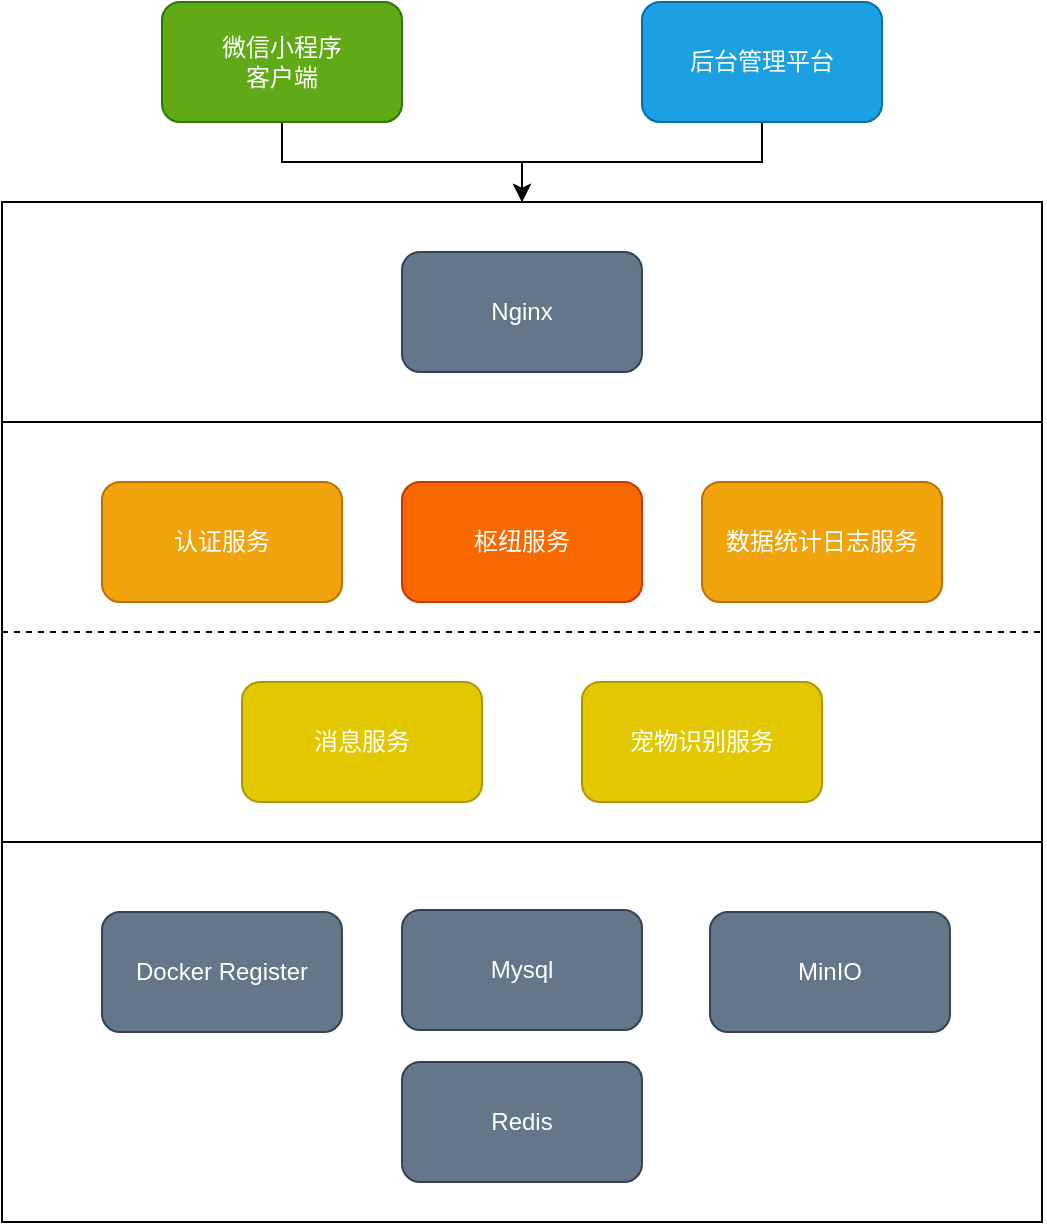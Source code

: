 <mxfile>
    <diagram id="sEGNS3sx_ChaHR2Ex1l1" name="第 1 页">
        <mxGraphModel dx="607" dy="680" grid="1" gridSize="10" guides="1" tooltips="1" connect="1" arrows="1" fold="1" page="1" pageScale="1" pageWidth="827" pageHeight="1169" math="0" shadow="0">
            <root>
                <mxCell id="0"/>
                <mxCell id="1" parent="0"/>
                <mxCell id="2" value="" style="rounded=0;whiteSpace=wrap;html=1;" parent="1" vertex="1">
                    <mxGeometry x="60" y="310" width="520" height="210" as="geometry"/>
                </mxCell>
                <mxCell id="52" style="edgeStyle=orthogonalEdgeStyle;rounded=0;jumpStyle=gap;orthogonalLoop=1;jettySize=auto;html=1;exitX=0.5;exitY=1;exitDx=0;exitDy=0;" parent="1" source="4" target="23" edge="1">
                    <mxGeometry relative="1" as="geometry"/>
                </mxCell>
                <mxCell id="4" value="微信小程序&lt;br&gt;客户端" style="rounded=1;whiteSpace=wrap;html=1;fillColor=#60a917;strokeColor=#2D7600;fontColor=#ffffff;" parent="1" vertex="1">
                    <mxGeometry x="140" y="100" width="120" height="60" as="geometry"/>
                </mxCell>
                <mxCell id="8" value="枢纽服务" style="rounded=1;whiteSpace=wrap;html=1;fillColor=#fa6800;strokeColor=#C73500;fontColor=#ffffff;" parent="1" vertex="1">
                    <mxGeometry x="260" y="340" width="120" height="60" as="geometry"/>
                </mxCell>
                <mxCell id="12" value="数据统计日志服务" style="rounded=1;whiteSpace=wrap;html=1;fillColor=#f0a30a;strokeColor=#BD7000;fontColor=#ffffff;" parent="1" vertex="1">
                    <mxGeometry x="410" y="340" width="120" height="60" as="geometry"/>
                </mxCell>
                <mxCell id="14" value="宠物识别服务" style="rounded=1;whiteSpace=wrap;html=1;fillColor=#e3c800;strokeColor=#B09500;fontColor=#ffffff;" parent="1" vertex="1">
                    <mxGeometry x="350" y="440" width="120" height="60" as="geometry"/>
                </mxCell>
                <mxCell id="18" value="" style="rounded=0;whiteSpace=wrap;html=1;" parent="1" vertex="1">
                    <mxGeometry x="60" y="520" width="520" height="190" as="geometry"/>
                </mxCell>
                <mxCell id="19" value="Docker Register" style="rounded=1;whiteSpace=wrap;html=1;fillColor=#647687;strokeColor=#314354;fontColor=#ffffff;" parent="1" vertex="1">
                    <mxGeometry x="110" y="555" width="120" height="60" as="geometry"/>
                </mxCell>
                <mxCell id="20" value="Mysql" style="rounded=1;whiteSpace=wrap;html=1;fillColor=#647687;strokeColor=#314354;fontColor=#ffffff;" parent="1" vertex="1">
                    <mxGeometry x="260" y="554" width="120" height="60" as="geometry"/>
                </mxCell>
                <mxCell id="21" value="MinIO" style="rounded=1;whiteSpace=wrap;html=1;fillColor=#647687;strokeColor=#314354;fontColor=#ffffff;" parent="1" vertex="1">
                    <mxGeometry x="414" y="555" width="120" height="60" as="geometry"/>
                </mxCell>
                <mxCell id="22" value="Redis" style="rounded=1;whiteSpace=wrap;html=1;fillColor=#647687;strokeColor=#314354;fontColor=#ffffff;" parent="1" vertex="1">
                    <mxGeometry x="260" y="630" width="120" height="60" as="geometry"/>
                </mxCell>
                <mxCell id="23" value="" style="rounded=0;whiteSpace=wrap;html=1;" parent="1" vertex="1">
                    <mxGeometry x="60" y="200" width="520" height="110" as="geometry"/>
                </mxCell>
                <mxCell id="6" value="Nginx" style="rounded=1;whiteSpace=wrap;html=1;fillColor=#647687;strokeColor=#314354;fontColor=#ffffff;" parent="1" vertex="1">
                    <mxGeometry x="260" y="225" width="120" height="60" as="geometry"/>
                </mxCell>
                <mxCell id="24" value="认证服务" style="rounded=1;whiteSpace=wrap;html=1;fillColor=#f0a30a;strokeColor=#BD7000;fontColor=#ffffff;" parent="1" vertex="1">
                    <mxGeometry x="110" y="340" width="120" height="60" as="geometry"/>
                </mxCell>
                <mxCell id="25" value="消息服务" style="rounded=1;whiteSpace=wrap;html=1;fillColor=#e3c800;strokeColor=#B09500;fontColor=#ffffff;" parent="1" vertex="1">
                    <mxGeometry x="180" y="440" width="120" height="60" as="geometry"/>
                </mxCell>
                <mxCell id="26" value="" style="endArrow=none;html=1;exitX=0;exitY=0.5;exitDx=0;exitDy=0;entryX=1;entryY=0.5;entryDx=0;entryDy=0;dashed=1;" parent="1" source="2" target="2" edge="1">
                    <mxGeometry width="50" height="50" relative="1" as="geometry">
                        <mxPoint x="400" y="490" as="sourcePoint"/>
                        <mxPoint x="450" y="440" as="targetPoint"/>
                    </mxGeometry>
                </mxCell>
                <mxCell id="53" style="edgeStyle=orthogonalEdgeStyle;rounded=0;jumpStyle=gap;orthogonalLoop=1;jettySize=auto;html=1;exitX=0.5;exitY=1;exitDx=0;exitDy=0;entryX=0.5;entryY=0;entryDx=0;entryDy=0;" parent="1" source="51" target="23" edge="1">
                    <mxGeometry relative="1" as="geometry"/>
                </mxCell>
                <mxCell id="51" value="后台管理平台" style="rounded=1;whiteSpace=wrap;html=1;fillColor=#1ba1e2;strokeColor=#006EAF;fontColor=#ffffff;" parent="1" vertex="1">
                    <mxGeometry x="380" y="100" width="120" height="60" as="geometry"/>
                </mxCell>
            </root>
        </mxGraphModel>
    </diagram>
</mxfile>